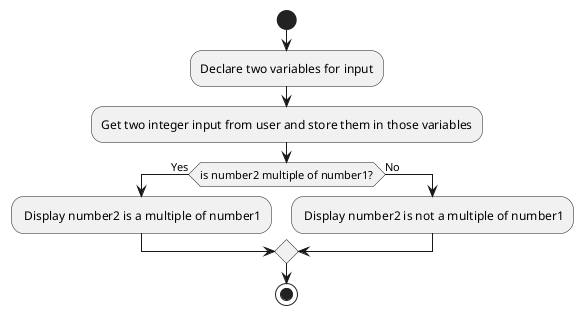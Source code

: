 @startuml

start
:Declare two variables for input;
:Get two integer input from user and store them in those variables;
if(is number2 multiple of number1?) then (Yes)
: Display number2 is a multiple of number1;
else (No)
: Display number2 is not a multiple of number1;
endif
stop

@enduml